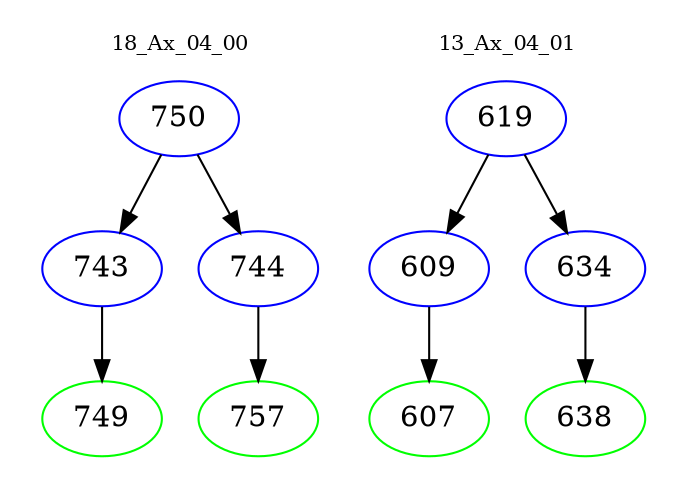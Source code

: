 digraph{
subgraph cluster_0 {
color = white
label = "18_Ax_04_00";
fontsize=10;
T0_750 [label="750", color="blue"]
T0_750 -> T0_743 [color="black"]
T0_743 [label="743", color="blue"]
T0_743 -> T0_749 [color="black"]
T0_749 [label="749", color="green"]
T0_750 -> T0_744 [color="black"]
T0_744 [label="744", color="blue"]
T0_744 -> T0_757 [color="black"]
T0_757 [label="757", color="green"]
}
subgraph cluster_1 {
color = white
label = "13_Ax_04_01";
fontsize=10;
T1_619 [label="619", color="blue"]
T1_619 -> T1_609 [color="black"]
T1_609 [label="609", color="blue"]
T1_609 -> T1_607 [color="black"]
T1_607 [label="607", color="green"]
T1_619 -> T1_634 [color="black"]
T1_634 [label="634", color="blue"]
T1_634 -> T1_638 [color="black"]
T1_638 [label="638", color="green"]
}
}
